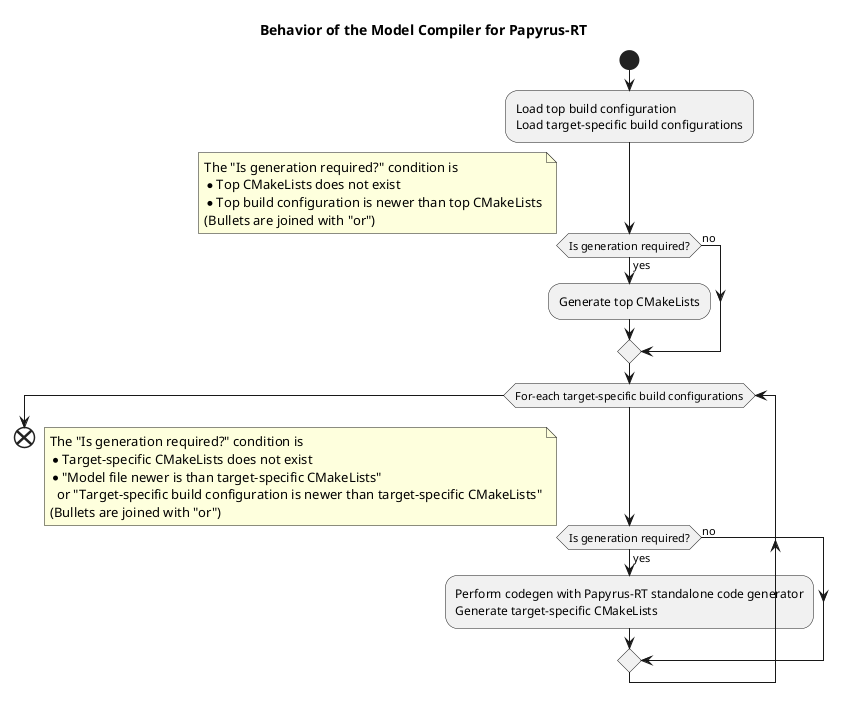 @startuml

title Behavior of the Model Compiler for Papyrus-RT

start

:Load top build configuration
Load target-specific build configurations;

if (Is generation required?) then (yes)

    note right
    The "Is generation required?" condition is
    * Top CMakeLists does not exist
    * Top build configuration is newer than top CMakeLists
    (Bullets are joined with "or")
    end note

    :Generate top CMakeLists;
else (no)
endif

while (For-each target-specific build configurations)

    if (Is generation required?) then (yes)

        note right
        The "Is generation required?" condition is
        * Target-specific CMakeLists does not exist
        * "Model file newer is than target-specific CMakeLists"
          or "Target-specific build configuration is newer than target-specific CMakeLists"
        (Bullets are joined with "or")
        end note

        :Perform codegen with Papyrus-RT standalone code generator
        Generate target-specific CMakeLists;
    else (no)
    endif

endwhile

end

@enduml
